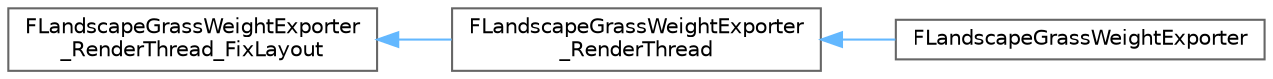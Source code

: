 digraph "Graphical Class Hierarchy"
{
 // INTERACTIVE_SVG=YES
 // LATEX_PDF_SIZE
  bgcolor="transparent";
  edge [fontname=Helvetica,fontsize=10,labelfontname=Helvetica,labelfontsize=10];
  node [fontname=Helvetica,fontsize=10,shape=box,height=0.2,width=0.4];
  rankdir="LR";
  Node0 [id="Node000000",label="FLandscapeGrassWeightExporter\l_RenderThread_FixLayout",height=0.2,width=0.4,color="grey40", fillcolor="white", style="filled",URL="$d5/d94/classFLandscapeGrassWeightExporter__RenderThread__FixLayout.html",tooltip=" "];
  Node0 -> Node1 [id="edge4088_Node000000_Node000001",dir="back",color="steelblue1",style="solid",tooltip=" "];
  Node1 [id="Node000001",label="FLandscapeGrassWeightExporter\l_RenderThread",height=0.2,width=0.4,color="grey40", fillcolor="white", style="filled",URL="$d7/dfd/classFLandscapeGrassWeightExporter__RenderThread.html",tooltip=" "];
  Node1 -> Node2 [id="edge4089_Node000001_Node000002",dir="back",color="steelblue1",style="solid",tooltip=" "];
  Node2 [id="Node000002",label="FLandscapeGrassWeightExporter",height=0.2,width=0.4,color="grey40", fillcolor="white", style="filled",URL="$d8/d13/classFLandscapeGrassWeightExporter.html",tooltip=" "];
}
